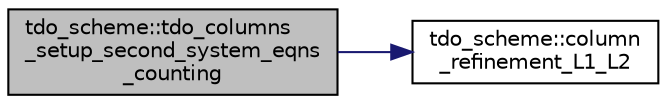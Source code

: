digraph "tdo_scheme::tdo_columns_setup_second_system_eqns_counting"
{
  edge [fontname="Helvetica",fontsize="10",labelfontname="Helvetica",labelfontsize="10"];
  node [fontname="Helvetica",fontsize="10",shape=record];
  rankdir="LR";
  Node407 [label="tdo_scheme::tdo_columns\l_setup_second_system_eqns\l_counting",height=0.2,width=0.4,color="black", fillcolor="grey75", style="filled", fontcolor="black"];
  Node407 -> Node408 [color="midnightblue",fontsize="10",style="solid",fontname="Helvetica"];
  Node408 [label="tdo_scheme::column\l_refinement_L1_L2",height=0.2,width=0.4,color="black", fillcolor="white", style="filled",URL="$d7/dbc/classtdo__scheme.html#ad129f230e11ec9e767abbeb39b50ea47"];
}
